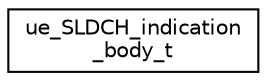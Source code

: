 digraph "Graphical Class Hierarchy"
{
 // LATEX_PDF_SIZE
  edge [fontname="Helvetica",fontsize="10",labelfontname="Helvetica",labelfontsize="10"];
  node [fontname="Helvetica",fontsize="10",shape=record];
  rankdir="LR";
  Node0 [label="ue_SLDCH_indication\l_body_t",height=0.2,width=0.4,color="black", fillcolor="white", style="filled",URL="$structue__SLDCH__indication__body__t.html",tooltip=" "];
}
